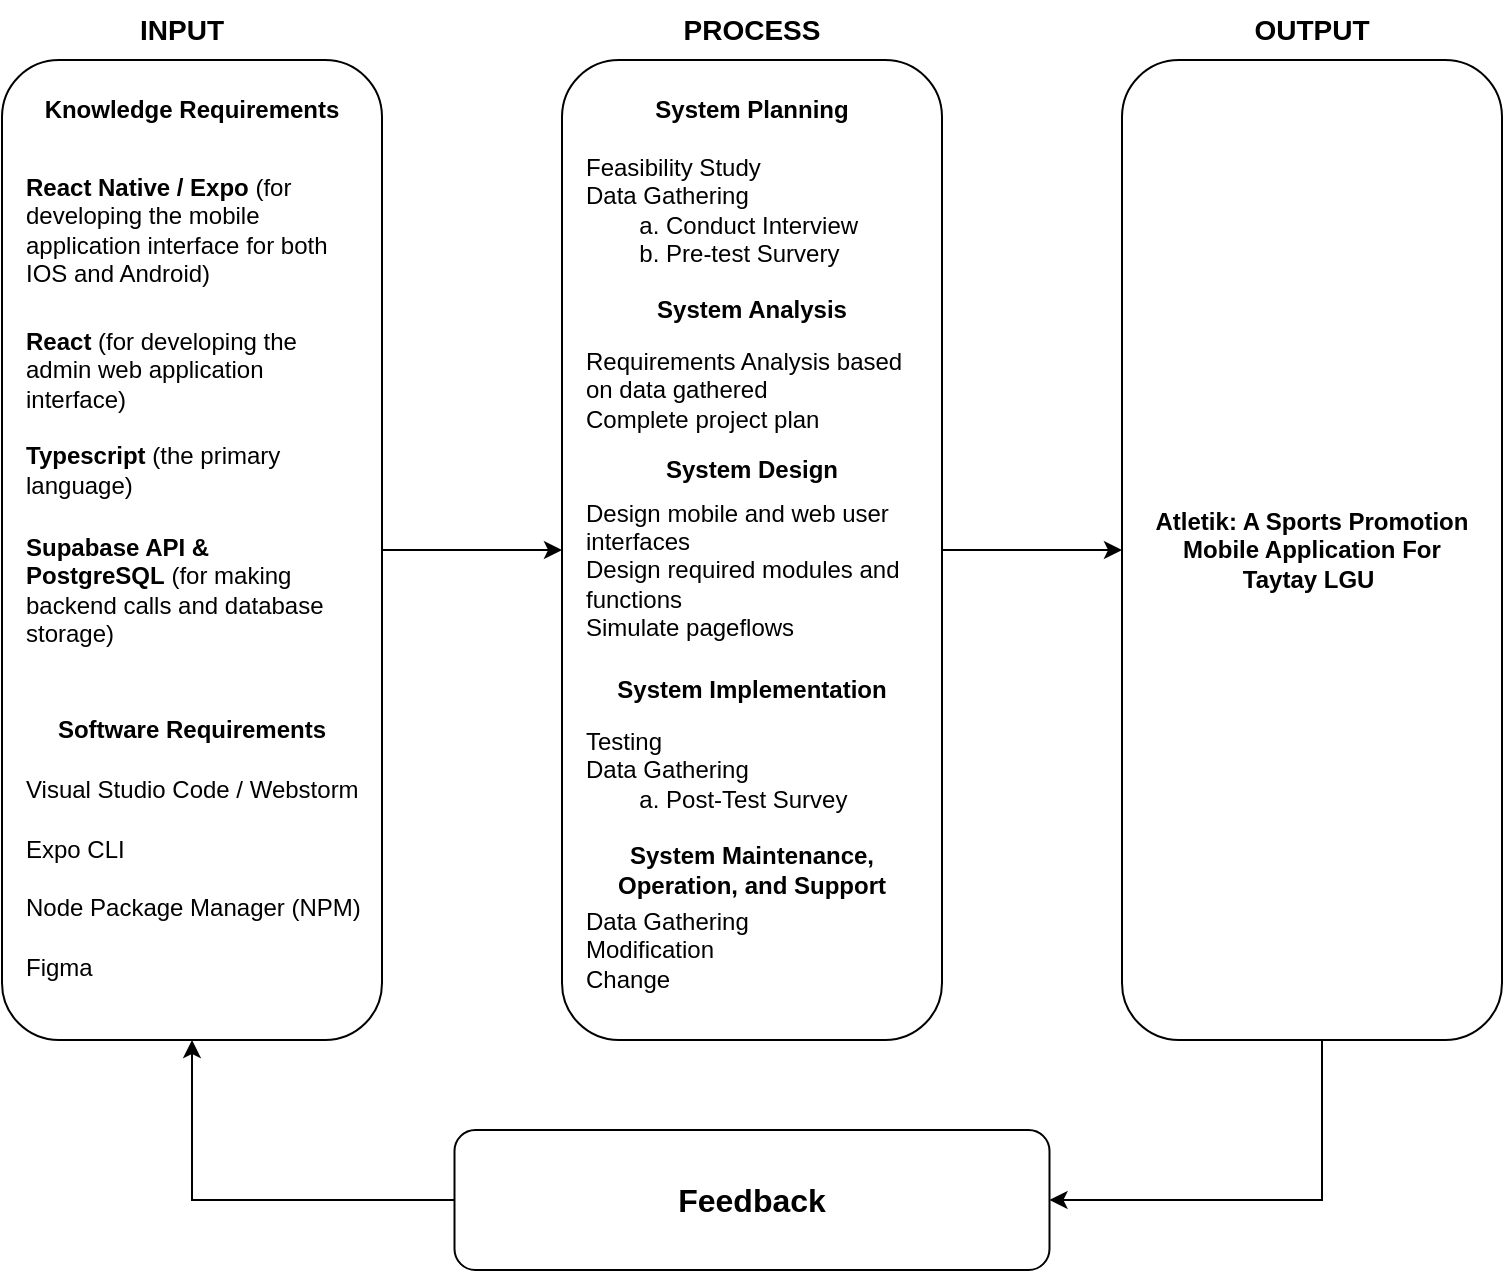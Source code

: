 <mxfile version="27.0.5">
  <diagram name="Page-1" id="kPM-uQXOeN8c8hdtPSXf">
    <mxGraphModel dx="1431" dy="958" grid="1" gridSize="10" guides="1" tooltips="1" connect="1" arrows="1" fold="1" page="1" pageScale="1" pageWidth="850" pageHeight="1100" math="0" shadow="0">
      <root>
        <mxCell id="0" />
        <mxCell id="1" parent="0" />
        <mxCell id="4JLXjGs61Wf1CLOQnbgo-1" style="edgeStyle=orthogonalEdgeStyle;rounded=0;orthogonalLoop=1;jettySize=auto;html=1;exitX=1;exitY=0.5;exitDx=0;exitDy=0;entryX=0;entryY=0.5;entryDx=0;entryDy=0;" edge="1" parent="1" source="4JLXjGs61Wf1CLOQnbgo-2" target="4JLXjGs61Wf1CLOQnbgo-12">
          <mxGeometry relative="1" as="geometry" />
        </mxCell>
        <mxCell id="4JLXjGs61Wf1CLOQnbgo-2" value="" style="rounded=1;whiteSpace=wrap;html=1;fillColor=none;" vertex="1" parent="1">
          <mxGeometry x="50" y="120" width="190" height="490" as="geometry" />
        </mxCell>
        <mxCell id="4JLXjGs61Wf1CLOQnbgo-3" value="Knowledge Requirements" style="text;html=1;align=center;verticalAlign=middle;whiteSpace=wrap;rounded=0;fontStyle=1" vertex="1" parent="1">
          <mxGeometry x="60" y="130" width="170" height="30" as="geometry" />
        </mxCell>
        <mxCell id="4JLXjGs61Wf1CLOQnbgo-4" value="&lt;b&gt;React Native / Expo&lt;/b&gt; (for developing the mobile application interface for both IOS and Android)" style="text;html=1;align=left;verticalAlign=middle;whiteSpace=wrap;rounded=0;" vertex="1" parent="1">
          <mxGeometry x="60" y="190" width="170" height="30" as="geometry" />
        </mxCell>
        <mxCell id="4JLXjGs61Wf1CLOQnbgo-5" value="&lt;b&gt;React &lt;/b&gt;(for developing the admin web application interface)" style="text;html=1;align=left;verticalAlign=middle;whiteSpace=wrap;rounded=0;" vertex="1" parent="1">
          <mxGeometry x="60" y="260" width="170" height="30" as="geometry" />
        </mxCell>
        <mxCell id="4JLXjGs61Wf1CLOQnbgo-6" value="&lt;b&gt;Typescript &lt;/b&gt;(the primary language)" style="text;html=1;align=left;verticalAlign=middle;whiteSpace=wrap;rounded=0;" vertex="1" parent="1">
          <mxGeometry x="60" y="310" width="170" height="30" as="geometry" />
        </mxCell>
        <mxCell id="4JLXjGs61Wf1CLOQnbgo-7" value="&lt;b&gt;Supabase API &amp;amp; PostgreSQL&lt;/b&gt;&amp;nbsp;(for making backend calls and database storage)" style="text;html=1;align=left;verticalAlign=middle;whiteSpace=wrap;rounded=0;" vertex="1" parent="1">
          <mxGeometry x="60" y="370" width="170" height="30" as="geometry" />
        </mxCell>
        <mxCell id="4JLXjGs61Wf1CLOQnbgo-8" value="Software Requirements" style="text;html=1;align=center;verticalAlign=middle;whiteSpace=wrap;rounded=0;fontStyle=1" vertex="1" parent="1">
          <mxGeometry x="60" y="440" width="170" height="30" as="geometry" />
        </mxCell>
        <mxCell id="4JLXjGs61Wf1CLOQnbgo-9" value="Visual Studio Code / Webstorm" style="text;html=1;align=left;verticalAlign=middle;whiteSpace=wrap;rounded=0;" vertex="1" parent="1">
          <mxGeometry x="60" y="470" width="170" height="30" as="geometry" />
        </mxCell>
        <mxCell id="4JLXjGs61Wf1CLOQnbgo-10" value="Expo CLI" style="text;html=1;align=left;verticalAlign=middle;whiteSpace=wrap;rounded=0;" vertex="1" parent="1">
          <mxGeometry x="60" y="500" width="170" height="30" as="geometry" />
        </mxCell>
        <mxCell id="4JLXjGs61Wf1CLOQnbgo-11" style="edgeStyle=orthogonalEdgeStyle;rounded=0;orthogonalLoop=1;jettySize=auto;html=1;exitX=1;exitY=0.5;exitDx=0;exitDy=0;entryX=0;entryY=0.5;entryDx=0;entryDy=0;" edge="1" parent="1" source="4JLXjGs61Wf1CLOQnbgo-12" target="4JLXjGs61Wf1CLOQnbgo-24">
          <mxGeometry relative="1" as="geometry" />
        </mxCell>
        <mxCell id="4JLXjGs61Wf1CLOQnbgo-12" value="" style="rounded=1;whiteSpace=wrap;html=1;fillColor=none;" vertex="1" parent="1">
          <mxGeometry x="330" y="120" width="190" height="490" as="geometry" />
        </mxCell>
        <mxCell id="4JLXjGs61Wf1CLOQnbgo-13" value="System Planning" style="text;html=1;align=center;verticalAlign=middle;whiteSpace=wrap;rounded=0;fontStyle=1" vertex="1" parent="1">
          <mxGeometry x="340" y="130" width="170" height="30" as="geometry" />
        </mxCell>
        <mxCell id="4JLXjGs61Wf1CLOQnbgo-14" value="Feasibility Study&lt;div&gt;Data Gathering&lt;/div&gt;&lt;div&gt;&lt;span style=&quot;white-space: pre;&quot;&gt;&#x9;&lt;/span&gt;a. Conduct Interview&lt;br&gt;&lt;/div&gt;&lt;div&gt;&lt;span style=&quot;white-space: pre;&quot;&gt;&#x9;&lt;/span&gt;b. Pre-test Survery&lt;br&gt;&lt;/div&gt;" style="text;html=1;align=left;verticalAlign=middle;whiteSpace=wrap;rounded=0;" vertex="1" parent="1">
          <mxGeometry x="340" y="180" width="170" height="30" as="geometry" />
        </mxCell>
        <mxCell id="4JLXjGs61Wf1CLOQnbgo-15" value="Requirements Analysis based on data gathered&lt;div&gt;Complete project plan&lt;/div&gt;" style="text;html=1;align=left;verticalAlign=middle;whiteSpace=wrap;rounded=0;" vertex="1" parent="1">
          <mxGeometry x="340" y="270" width="170" height="30" as="geometry" />
        </mxCell>
        <mxCell id="4JLXjGs61Wf1CLOQnbgo-16" value="System Implementation" style="text;html=1;align=center;verticalAlign=middle;whiteSpace=wrap;rounded=0;fontStyle=1" vertex="1" parent="1">
          <mxGeometry x="340" y="420" width="170" height="30" as="geometry" />
        </mxCell>
        <mxCell id="4JLXjGs61Wf1CLOQnbgo-17" value="System Analysis" style="text;html=1;align=center;verticalAlign=middle;whiteSpace=wrap;rounded=0;fontStyle=1" vertex="1" parent="1">
          <mxGeometry x="340" y="230" width="170" height="30" as="geometry" />
        </mxCell>
        <mxCell id="4JLXjGs61Wf1CLOQnbgo-18" value="&lt;div&gt;Design mobile and web user interfaces&lt;/div&gt;&lt;div&gt;Design required modules and functions&lt;/div&gt;&lt;div&gt;Simulate pageflows&lt;/div&gt;" style="text;html=1;align=left;verticalAlign=middle;whiteSpace=wrap;rounded=0;" vertex="1" parent="1">
          <mxGeometry x="340" y="360" width="170" height="30" as="geometry" />
        </mxCell>
        <mxCell id="4JLXjGs61Wf1CLOQnbgo-19" value="System Design" style="text;html=1;align=center;verticalAlign=middle;whiteSpace=wrap;rounded=0;fontStyle=1" vertex="1" parent="1">
          <mxGeometry x="340" y="310" width="170" height="30" as="geometry" />
        </mxCell>
        <mxCell id="4JLXjGs61Wf1CLOQnbgo-20" value="Testing&amp;nbsp;&lt;div&gt;Data Gathering&lt;/div&gt;&lt;div&gt;&lt;span style=&quot;white-space: pre;&quot;&gt;&#x9;&lt;/span&gt;a. Post-Test Survey&lt;br&gt;&lt;/div&gt;" style="text;html=1;align=left;verticalAlign=middle;whiteSpace=wrap;rounded=0;" vertex="1" parent="1">
          <mxGeometry x="340" y="460" width="170" height="30" as="geometry" />
        </mxCell>
        <mxCell id="4JLXjGs61Wf1CLOQnbgo-21" value="System Maintenance, Operation, and Support" style="text;html=1;align=center;verticalAlign=middle;whiteSpace=wrap;rounded=0;fontStyle=1" vertex="1" parent="1">
          <mxGeometry x="340" y="510" width="170" height="30" as="geometry" />
        </mxCell>
        <mxCell id="4JLXjGs61Wf1CLOQnbgo-22" value="Data Gathering&lt;div&gt;Modification&lt;/div&gt;&lt;div&gt;Change&lt;/div&gt;" style="text;html=1;align=left;verticalAlign=middle;whiteSpace=wrap;rounded=0;" vertex="1" parent="1">
          <mxGeometry x="340" y="550" width="170" height="30" as="geometry" />
        </mxCell>
        <mxCell id="4JLXjGs61Wf1CLOQnbgo-23" style="edgeStyle=orthogonalEdgeStyle;rounded=0;orthogonalLoop=1;jettySize=auto;html=1;entryX=1;entryY=0.5;entryDx=0;entryDy=0;" edge="1" parent="1" source="4JLXjGs61Wf1CLOQnbgo-24" target="4JLXjGs61Wf1CLOQnbgo-30">
          <mxGeometry relative="1" as="geometry">
            <Array as="points">
              <mxPoint x="710" y="690" />
            </Array>
          </mxGeometry>
        </mxCell>
        <mxCell id="4JLXjGs61Wf1CLOQnbgo-24" value="" style="rounded=1;whiteSpace=wrap;html=1;fillColor=none;" vertex="1" parent="1">
          <mxGeometry x="610" y="120" width="190" height="490" as="geometry" />
        </mxCell>
        <mxCell id="4JLXjGs61Wf1CLOQnbgo-25" value="Atletik: A Sports Promotion Mobile Application For Taytay LGU&amp;nbsp;" style="text;html=1;align=center;verticalAlign=middle;whiteSpace=wrap;rounded=0;fontStyle=1" vertex="1" parent="1">
          <mxGeometry x="620" y="350" width="170" height="30" as="geometry" />
        </mxCell>
        <mxCell id="4JLXjGs61Wf1CLOQnbgo-26" value="&lt;font style=&quot;font-size: 14px;&quot;&gt;&lt;b&gt;INPUT&lt;/b&gt;&lt;/font&gt;" style="text;html=1;align=center;verticalAlign=middle;whiteSpace=wrap;rounded=0;" vertex="1" parent="1">
          <mxGeometry x="110" y="90" width="60" height="30" as="geometry" />
        </mxCell>
        <mxCell id="4JLXjGs61Wf1CLOQnbgo-27" value="&lt;font style=&quot;font-size: 14px;&quot;&gt;&lt;b&gt;PROCESS&lt;/b&gt;&lt;/font&gt;" style="text;html=1;align=center;verticalAlign=middle;whiteSpace=wrap;rounded=0;" vertex="1" parent="1">
          <mxGeometry x="395" y="90" width="60" height="30" as="geometry" />
        </mxCell>
        <mxCell id="4JLXjGs61Wf1CLOQnbgo-28" value="&lt;font style=&quot;font-size: 14px;&quot;&gt;&lt;b&gt;OUTPUT&lt;/b&gt;&lt;/font&gt;" style="text;html=1;align=center;verticalAlign=middle;whiteSpace=wrap;rounded=0;" vertex="1" parent="1">
          <mxGeometry x="675" y="90" width="60" height="30" as="geometry" />
        </mxCell>
        <mxCell id="4JLXjGs61Wf1CLOQnbgo-29" style="edgeStyle=orthogonalEdgeStyle;rounded=0;orthogonalLoop=1;jettySize=auto;html=1;exitX=0;exitY=0.5;exitDx=0;exitDy=0;entryX=0.5;entryY=1;entryDx=0;entryDy=0;" edge="1" parent="1" source="4JLXjGs61Wf1CLOQnbgo-30" target="4JLXjGs61Wf1CLOQnbgo-2">
          <mxGeometry relative="1" as="geometry" />
        </mxCell>
        <mxCell id="4JLXjGs61Wf1CLOQnbgo-30" value="&lt;font style=&quot;font-size: 16px;&quot;&gt;&lt;b&gt;Feedback&lt;/b&gt;&lt;/font&gt;" style="rounded=1;whiteSpace=wrap;html=1;fillColor=none;" vertex="1" parent="1">
          <mxGeometry x="276.25" y="655" width="297.5" height="70" as="geometry" />
        </mxCell>
        <mxCell id="4JLXjGs61Wf1CLOQnbgo-32" value="Node Package Manager (NPM)" style="text;html=1;align=left;verticalAlign=middle;whiteSpace=wrap;rounded=0;" vertex="1" parent="1">
          <mxGeometry x="60" y="529" width="170" height="30" as="geometry" />
        </mxCell>
        <mxCell id="4JLXjGs61Wf1CLOQnbgo-33" value="Figma" style="text;html=1;align=left;verticalAlign=middle;whiteSpace=wrap;rounded=0;" vertex="1" parent="1">
          <mxGeometry x="60" y="559" width="170" height="30" as="geometry" />
        </mxCell>
      </root>
    </mxGraphModel>
  </diagram>
</mxfile>
